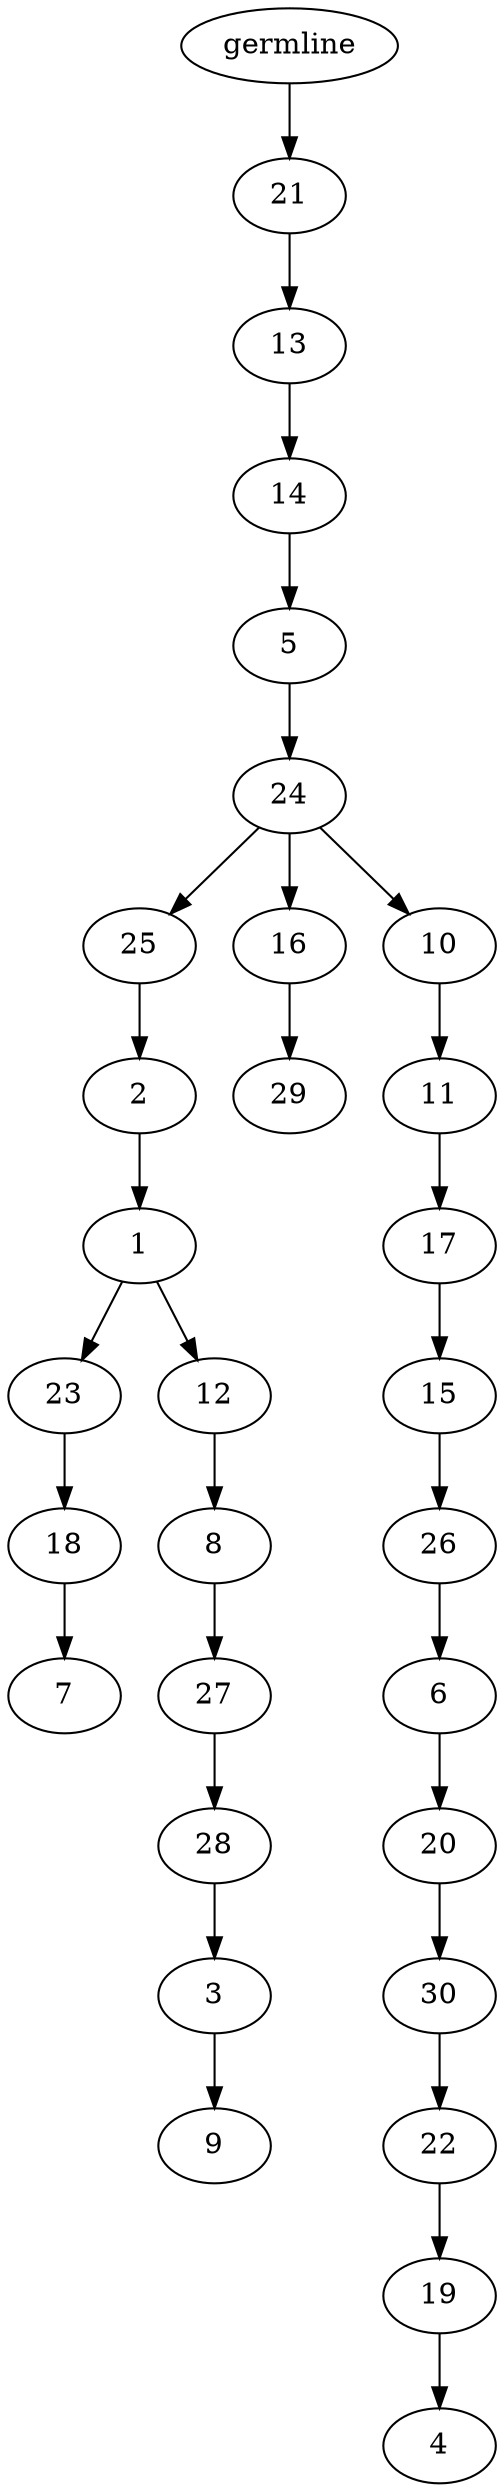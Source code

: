 digraph phylogeny {
	"30" [label="germline"];
	"30" -> "29";
	"29" [label="21"];
	"29" -> "28";
	"28" [label="13"];
	"28" -> "27";
	"27" [label="14"];
	"27" -> "26";
	"26" [label="5"];
	"26" -> "25";
	"25" [label="24"];
	"25" -> "24";
	"24" [label="25"];
	"24" -> "22";
	"22" [label="2"];
	"22" -> "21";
	"21" [label="1"];
	"21" -> "19";
	"19" [label="23"];
	"19" -> "18";
	"18" [label="18"];
	"18" -> "17";
	"17" [label="7"];
	"21" -> "5";
	"5" [label="12"];
	"5" -> "4";
	"4" [label="8"];
	"4" -> "3";
	"3" [label="27"];
	"3" -> "2";
	"2" [label="28"];
	"2" -> "1";
	"1" [label="3"];
	"1" -> "0";
	"0" [label="9"];
	"25" -> "16";
	"16" [label="16"];
	"16" -> "15";
	"15" [label="29"];
	"25" -> "23";
	"23" [label="10"];
	"23" -> "14";
	"14" [label="11"];
	"14" -> "13";
	"13" [label="17"];
	"13" -> "12";
	"12" [label="15"];
	"12" -> "11";
	"11" [label="26"];
	"11" -> "10";
	"10" [label="6"];
	"10" -> "9";
	"9" [label="20"];
	"9" -> "8";
	"8" [label="30"];
	"8" -> "7";
	"7" [label="22"];
	"7" -> "6";
	"6" [label="19"];
	"6" -> "20";
	"20" [label="4"];
}
